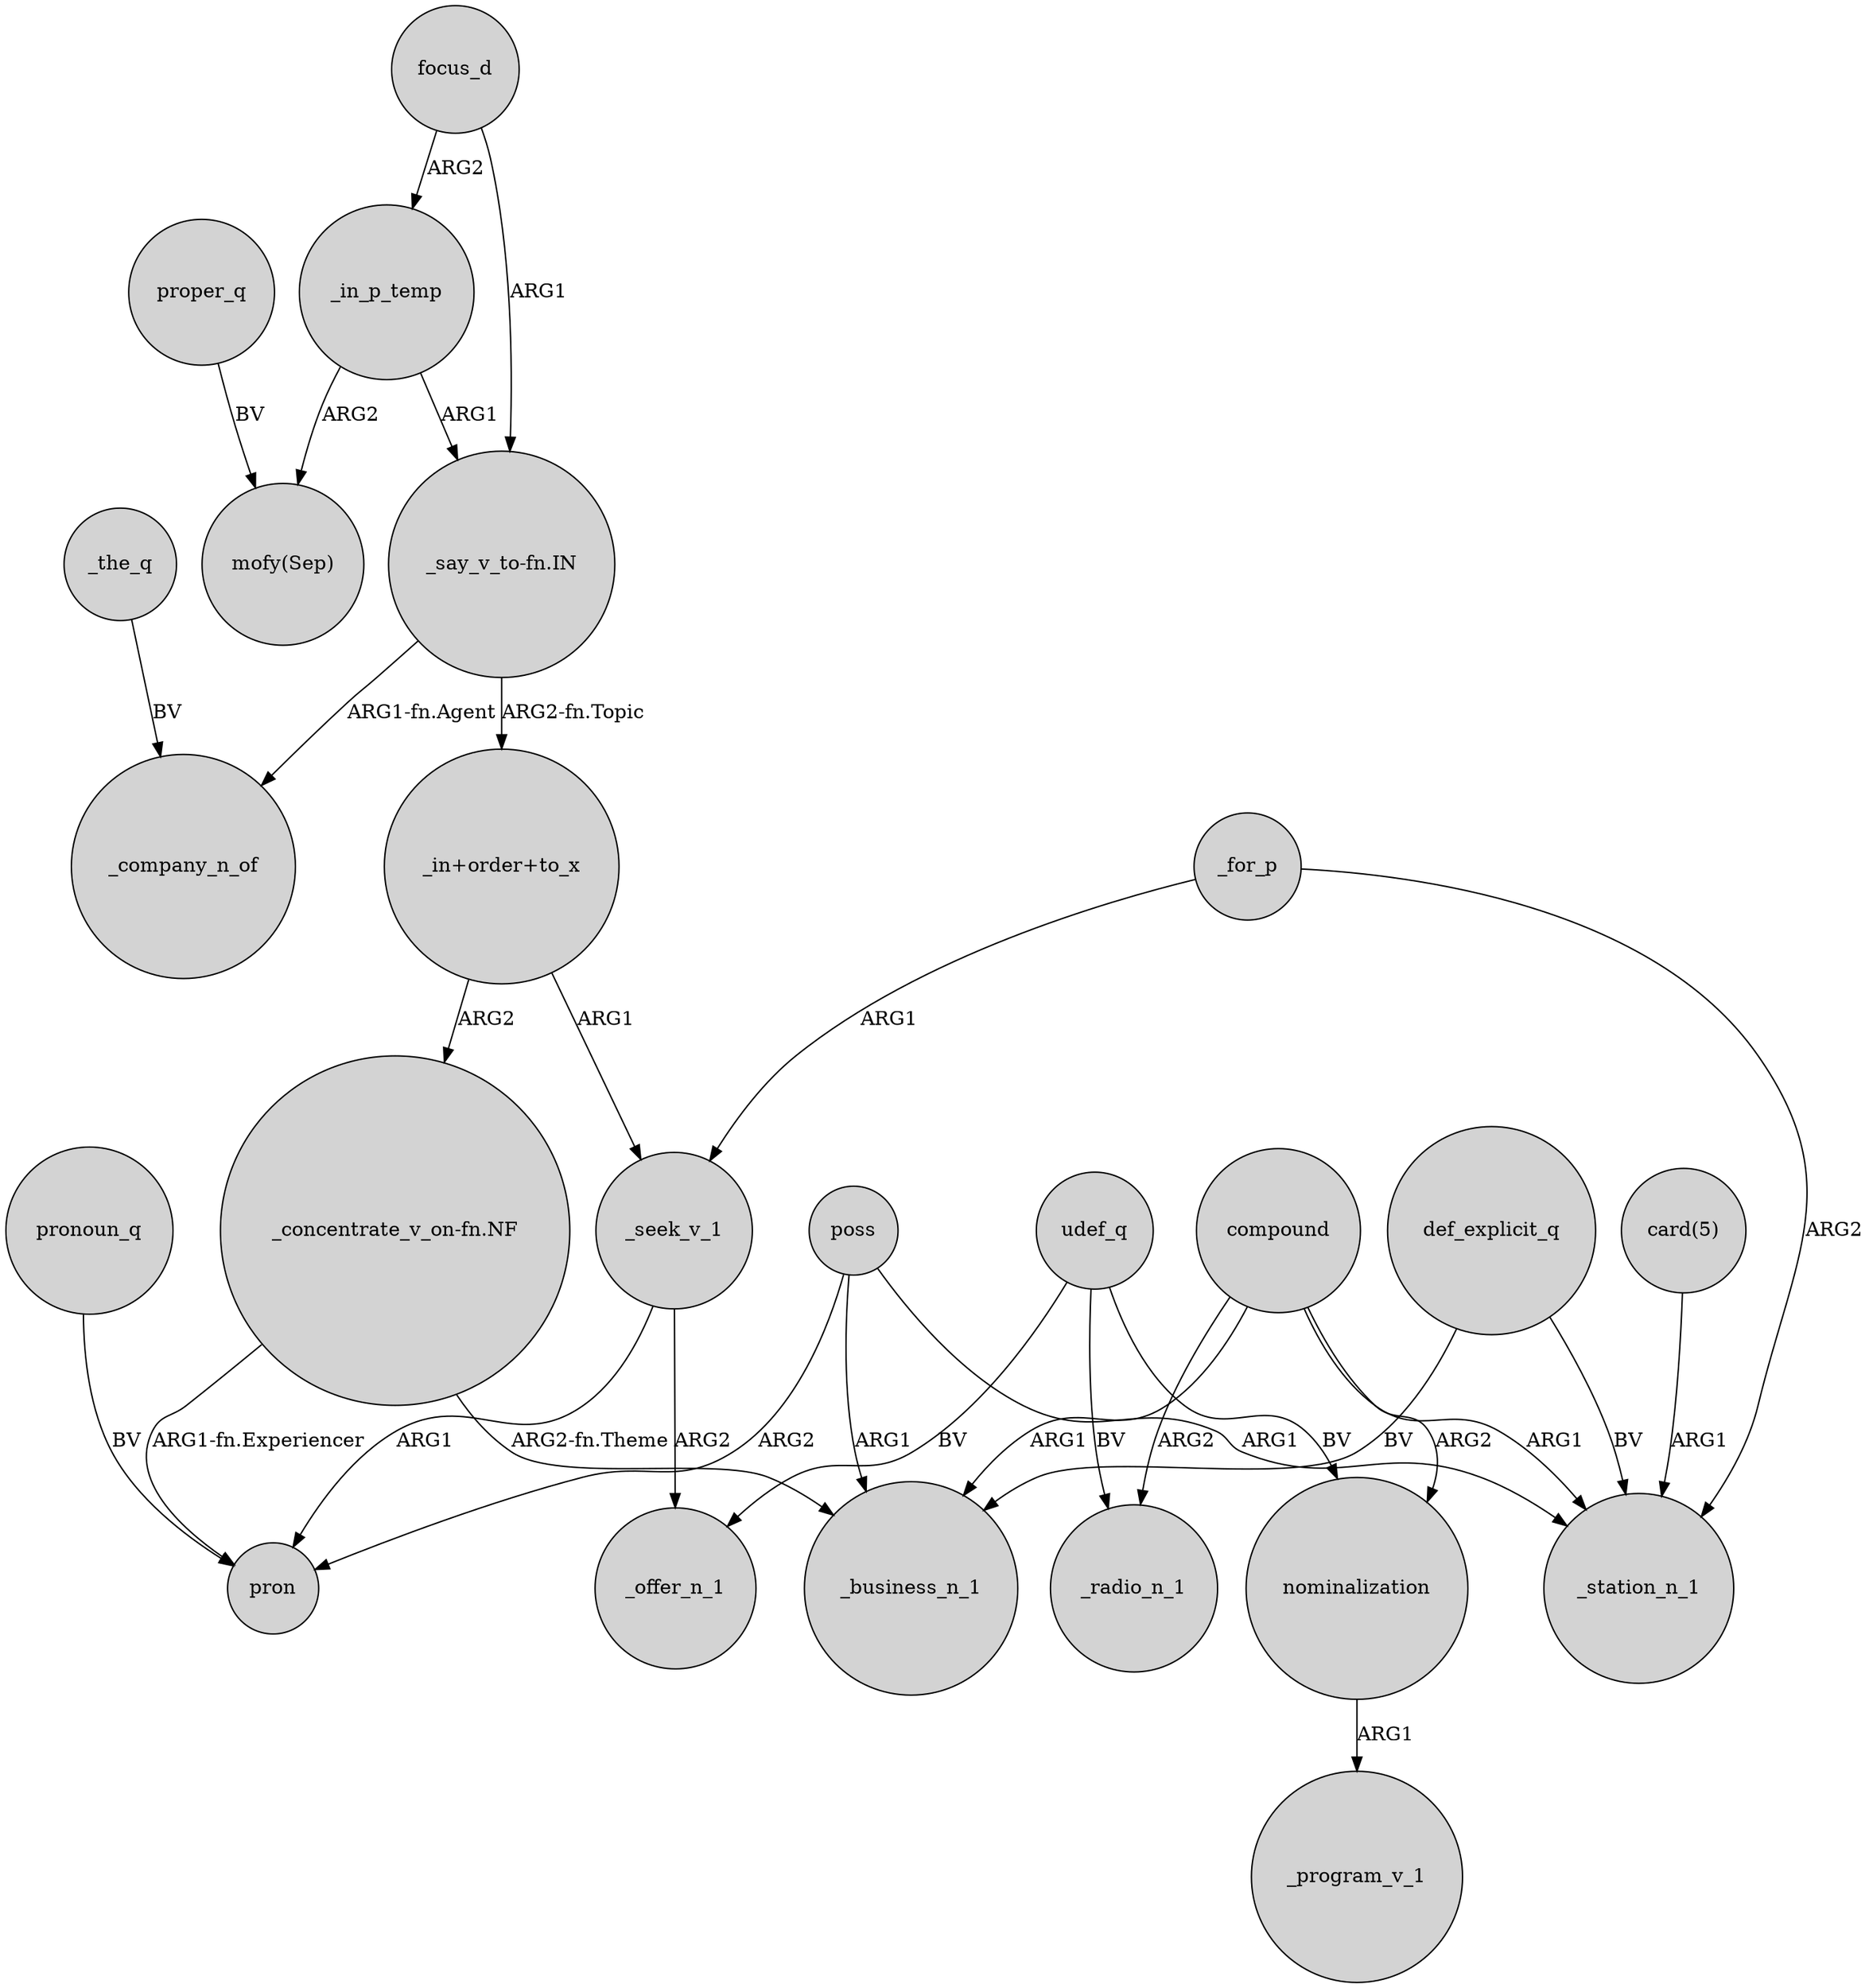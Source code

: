 digraph {
	node [shape=circle style=filled]
	focus_d -> _in_p_temp [label=ARG2]
	_for_p -> _station_n_1 [label=ARG2]
	poss -> pron [label=ARG2]
	"_concentrate_v_on-fn.NF" -> _business_n_1 [label="ARG2-fn.Theme"]
	"card(5)" -> _station_n_1 [label=ARG1]
	poss -> _business_n_1 [label=ARG1]
	_seek_v_1 -> _offer_n_1 [label=ARG2]
	udef_q -> _offer_n_1 [label=BV]
	"_in+order+to_x" -> "_concentrate_v_on-fn.NF" [label=ARG2]
	compound -> nominalization [label=ARG2]
	proper_q -> "mofy(Sep)" [label=BV]
	poss -> _station_n_1 [label=ARG1]
	udef_q -> _radio_n_1 [label=BV]
	_for_p -> _seek_v_1 [label=ARG1]
	_the_q -> _company_n_of [label=BV]
	"_say_v_to-fn.IN" -> "_in+order+to_x" [label="ARG2-fn.Topic"]
	nominalization -> _program_v_1 [label=ARG1]
	pronoun_q -> pron [label=BV]
	compound -> _station_n_1 [label=ARG1]
	"_concentrate_v_on-fn.NF" -> pron [label="ARG1-fn.Experiencer"]
	_seek_v_1 -> pron [label=ARG1]
	compound -> _business_n_1 [label=ARG1]
	compound -> _radio_n_1 [label=ARG2]
	udef_q -> nominalization [label=BV]
	_in_p_temp -> "_say_v_to-fn.IN" [label=ARG1]
	"_in+order+to_x" -> _seek_v_1 [label=ARG1]
	def_explicit_q -> _station_n_1 [label=BV]
	"_say_v_to-fn.IN" -> _company_n_of [label="ARG1-fn.Agent"]
	_in_p_temp -> "mofy(Sep)" [label=ARG2]
	focus_d -> "_say_v_to-fn.IN" [label=ARG1]
	def_explicit_q -> _business_n_1 [label=BV]
}
